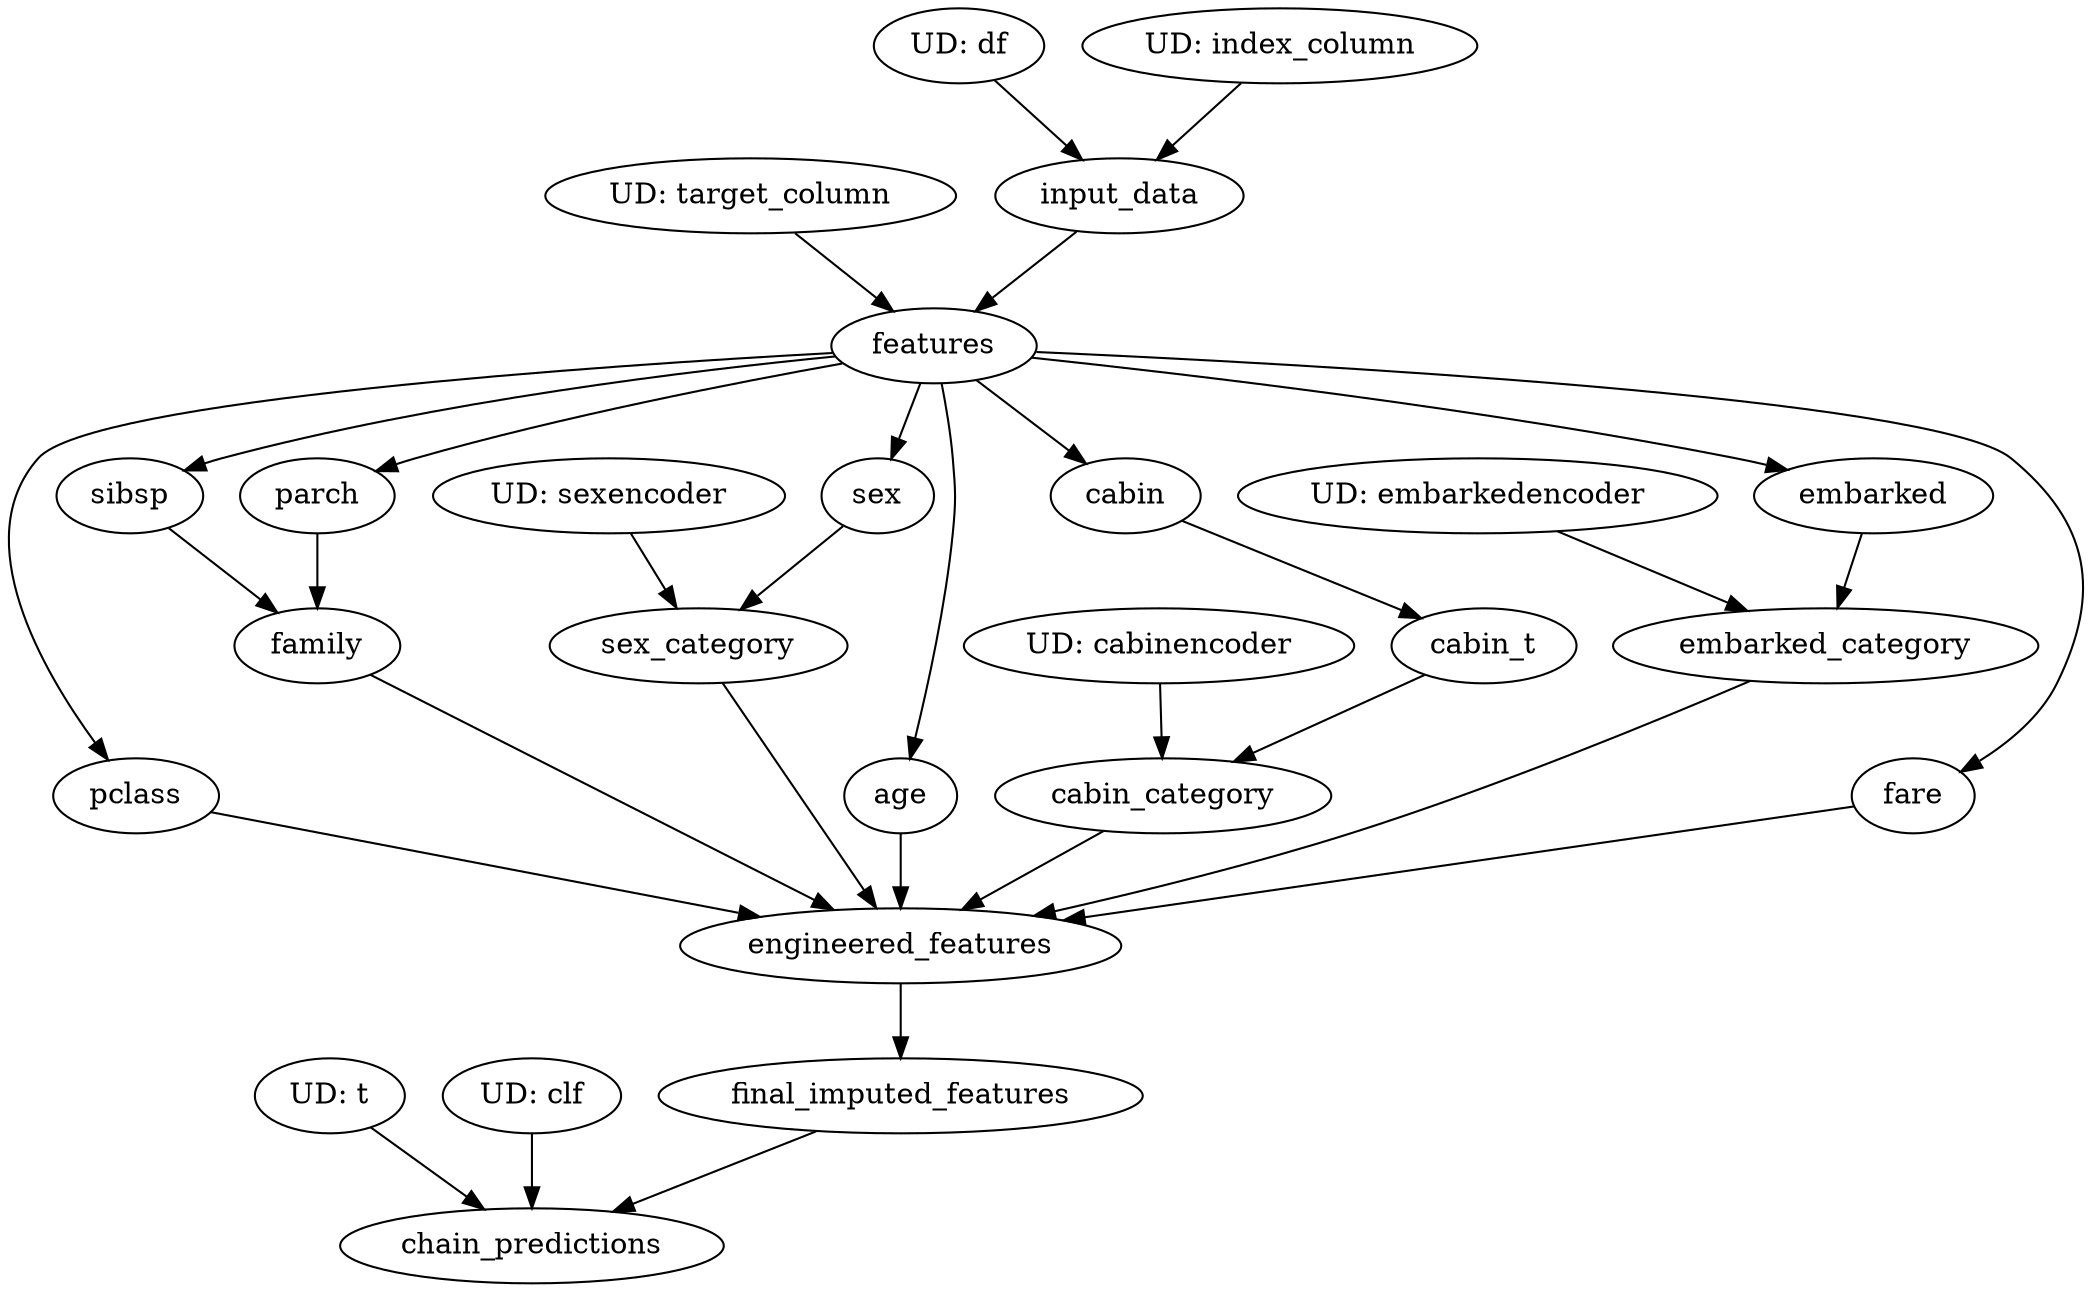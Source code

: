 // Dependency Graph
digraph {
	pclass [label=pclass]
	sibsp [label=sibsp]
	t [label=t]
	target_column [label=target_column]
	sex [label=sex]
	df [label=df]
	clf [label=clf]
	age [label=age]
	cabin_t [label=cabin_t]
	fare [label=fare]
	final_imputed_features [label=final_imputed_features]
	parch [label=parch]
	embarkedencoder [label=embarkedencoder]
	embarked [label=embarked]
	family [label=family]
	sex_category [label=sex_category]
	cabin [label=cabin]
	engineered_features [label=engineered_features]
	cabin_category [label=cabin_category]
	sexencoder [label=sexencoder]
	index_column [label=index_column]
	cabinencoder [label=cabinencoder]
	embarked_category [label=embarked_category]
	input_data [label=input_data]
	features [label=features]
	chain_predictions [label=chain_predictions]
	t [label="UD: t"]
	sexencoder [label="UD: sexencoder"]
	index_column [label="UD: index_column"]
	embarkedencoder [label="UD: embarkedencoder"]
	cabinencoder [label="UD: cabinencoder"]
	df [label="UD: df"]
	target_column [label="UD: target_column"]
	clf [label="UD: clf"]
	features -> pclass
	features -> sibsp
	features -> sex
	features -> age
	cabin -> cabin_t
	features -> fare
	engineered_features -> final_imputed_features
	features -> parch
	features -> embarked
	sibsp -> family
	parch -> family
	sex -> sex_category
	sexencoder -> sex_category
	features -> cabin
	pclass -> engineered_features
	age -> engineered_features
	fare -> engineered_features
	cabin_category -> engineered_features
	sex_category -> engineered_features
	embarked_category -> engineered_features
	family -> engineered_features
	cabin_t -> cabin_category
	cabinencoder -> cabin_category
	embarked -> embarked_category
	embarkedencoder -> embarked_category
	df -> input_data
	index_column -> input_data
	input_data -> features
	target_column -> features
	clf -> chain_predictions
	final_imputed_features -> chain_predictions
	t -> chain_predictions
}
